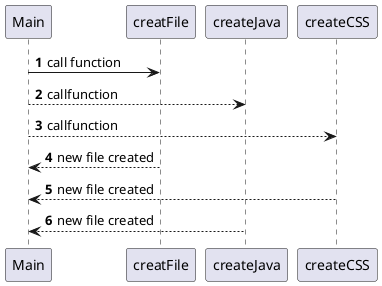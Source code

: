 @startuml
'https://plantuml.com/sequence-diagram

autonumber

Main -> creatFile: call function
Main-->createJava: callfunction
Main-->createCSS:callfunction
creatFile --> Main: new file created
createCSS-->Main: new file created
createJava-->Main:new file created

@enduml